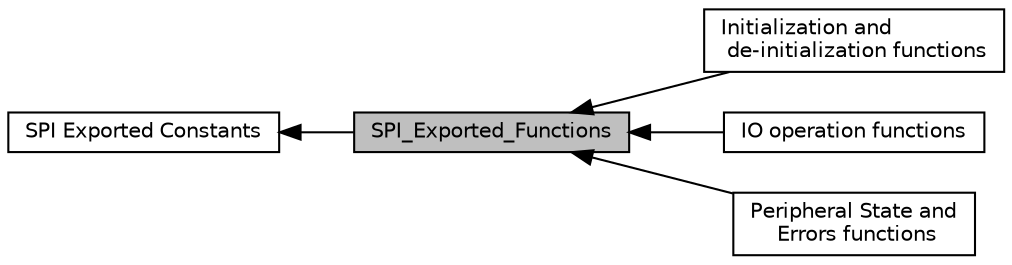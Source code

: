 digraph "SPI_Exported_Functions"
{
  edge [fontname="Helvetica",fontsize="10",labelfontname="Helvetica",labelfontsize="10"];
  node [fontname="Helvetica",fontsize="10",shape=record];
  rankdir=LR;
  Node1 [label="SPI Exported Constants",height=0.2,width=0.4,color="black", fillcolor="white", style="filled",URL="$group___s_p_i___exported___constants.html"];
  Node0 [label="SPI_Exported_Functions",height=0.2,width=0.4,color="black", fillcolor="grey75", style="filled", fontcolor="black"];
  Node2 [label="Initialization and\l de-initialization functions",height=0.2,width=0.4,color="black", fillcolor="white", style="filled",URL="$group___s_p_i___exported___functions___group1.html"];
  Node3 [label="IO operation functions",height=0.2,width=0.4,color="black", fillcolor="white", style="filled",URL="$group___s_p_i___exported___functions___group2.html"];
  Node4 [label="Peripheral State and\l Errors functions",height=0.2,width=0.4,color="black", fillcolor="white", style="filled",URL="$group___s_p_i___exported___functions___group3.html"];
  Node1->Node0 [shape=plaintext, dir="back", style="solid"];
  Node0->Node2 [shape=plaintext, dir="back", style="solid"];
  Node0->Node3 [shape=plaintext, dir="back", style="solid"];
  Node0->Node4 [shape=plaintext, dir="back", style="solid"];
}
